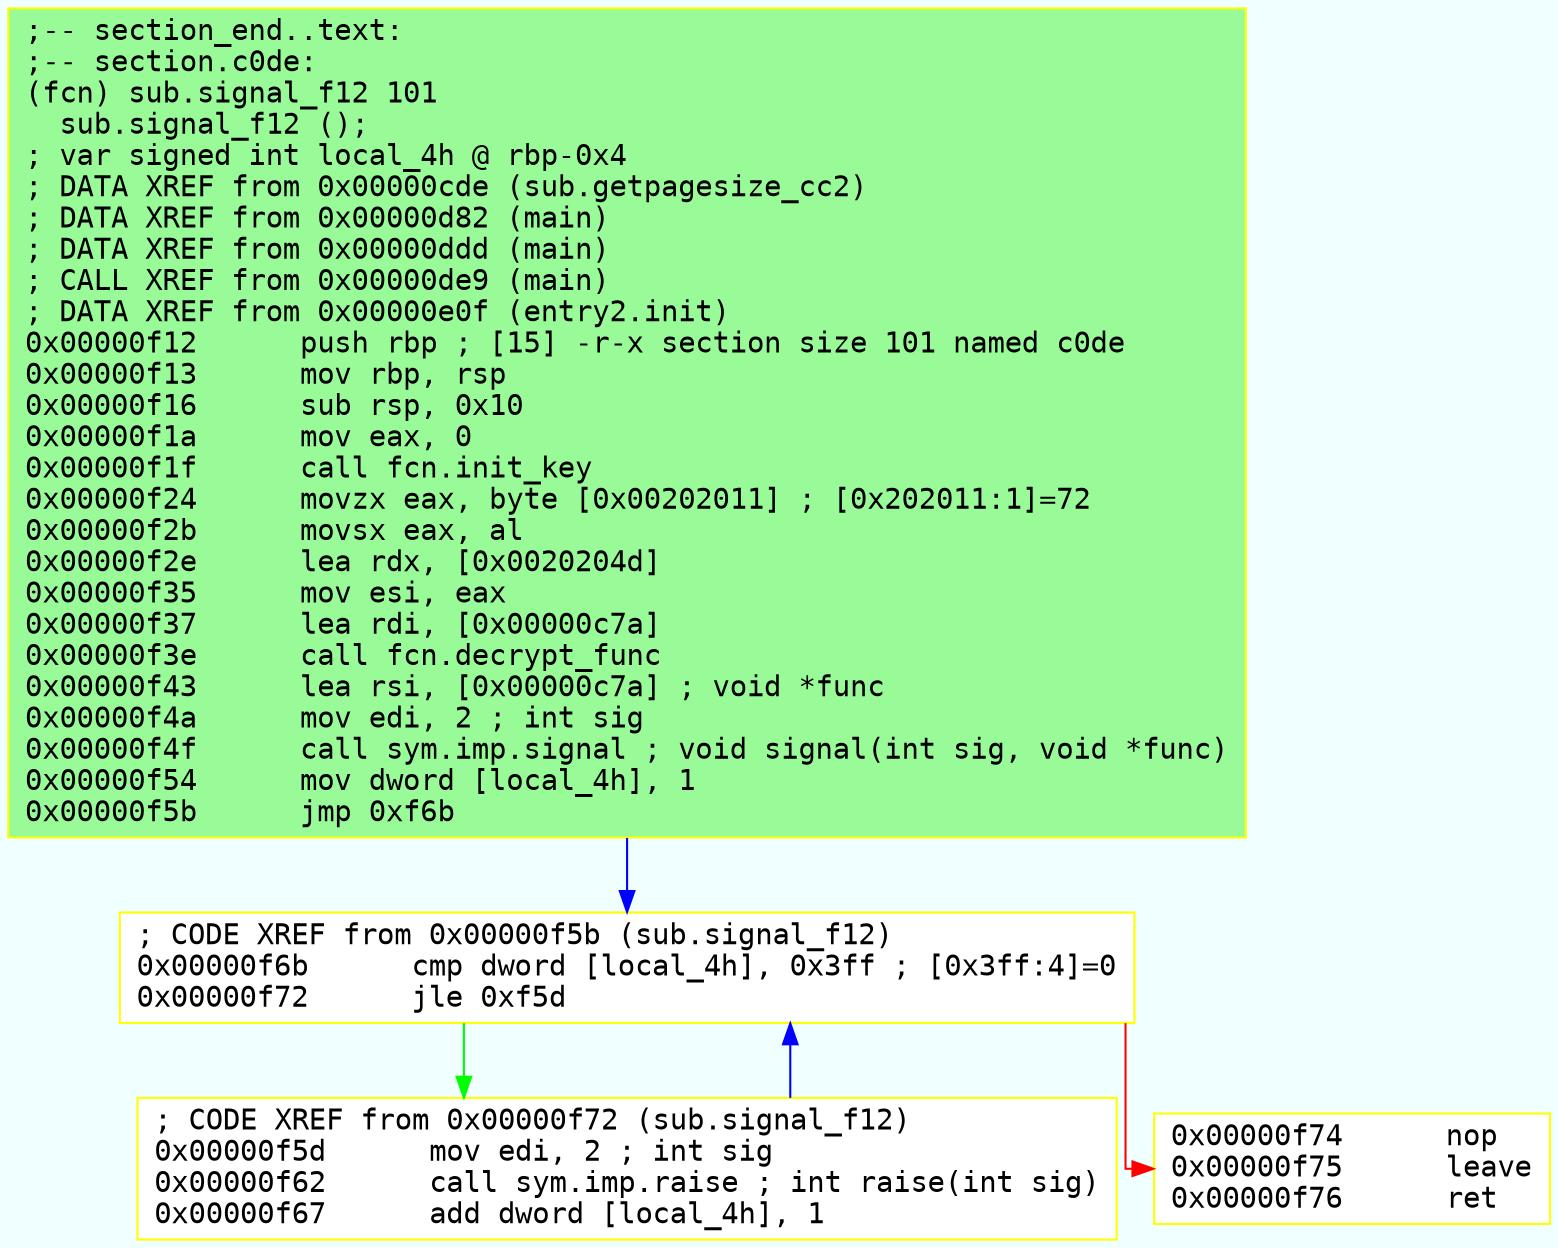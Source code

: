 digraph code {
	graph [bgcolor=azure fontsize=8 fontname="Courier" splines="ortho"];
	node [fillcolor=gray style=filled shape=box];
	edge [arrowhead="normal"];
	"0x00000f12" -> "0x00000f6b" [color="blue"];
	"0x00000f12" [URL="sub.signal_f12/0x00000f12", fillcolor="palegreen",color="yellow", fontname="Courier",label=";-- section_end..text:\l;-- section.c0de:\l(fcn) sub.signal_f12 101\l  sub.signal_f12 ();\l; var signed int local_4h @ rbp-0x4\l; DATA XREF from 0x00000cde (sub.getpagesize_cc2)\l; DATA XREF from 0x00000d82 (main)\l; DATA XREF from 0x00000ddd (main)\l; CALL XREF from 0x00000de9 (main)\l; DATA XREF from 0x00000e0f (entry2.init)\l0x00000f12      push rbp ; [15] -r-x section size 101 named c0de\l0x00000f13      mov rbp, rsp\l0x00000f16      sub rsp, 0x10\l0x00000f1a      mov eax, 0\l0x00000f1f      call fcn.init_key\l0x00000f24      movzx eax, byte [0x00202011] ; [0x202011:1]=72\l0x00000f2b      movsx eax, al\l0x00000f2e      lea rdx, [0x0020204d]\l0x00000f35      mov esi, eax\l0x00000f37      lea rdi, [0x00000c7a]\l0x00000f3e      call fcn.decrypt_func\l0x00000f43      lea rsi, [0x00000c7a] ; void *func\l0x00000f4a      mov edi, 2 ; int sig\l0x00000f4f      call sym.imp.signal ; void signal(int sig, void *func)\l0x00000f54      mov dword [local_4h], 1\l0x00000f5b      jmp 0xf6b\l"]
	"0x00000f5d" -> "0x00000f6b" [color="blue"];
	"0x00000f5d" [URL="sub.signal_f12/0x00000f5d", fillcolor="white",color="yellow", fontname="Courier",label="; CODE XREF from 0x00000f72 (sub.signal_f12)\l0x00000f5d      mov edi, 2 ; int sig\l0x00000f62      call sym.imp.raise ; int raise(int sig)\l0x00000f67      add dword [local_4h], 1\l"]
	"0x00000f6b" -> "0x00000f5d" [color="green"];
	"0x00000f6b" -> "0x00000f74" [color="red"];
	"0x00000f6b" [URL="sub.signal_f12/0x00000f6b", fillcolor="white",color="yellow", fontname="Courier",label="; CODE XREF from 0x00000f5b (sub.signal_f12)\l0x00000f6b      cmp dword [local_4h], 0x3ff ; [0x3ff:4]=0\l0x00000f72      jle 0xf5d\l"]
	"0x00000f74" [URL="sub.signal_f12/0x00000f74", fillcolor="white",color="yellow", fontname="Courier",label="0x00000f74      nop\l0x00000f75      leave\l0x00000f76      ret\l"]
}
